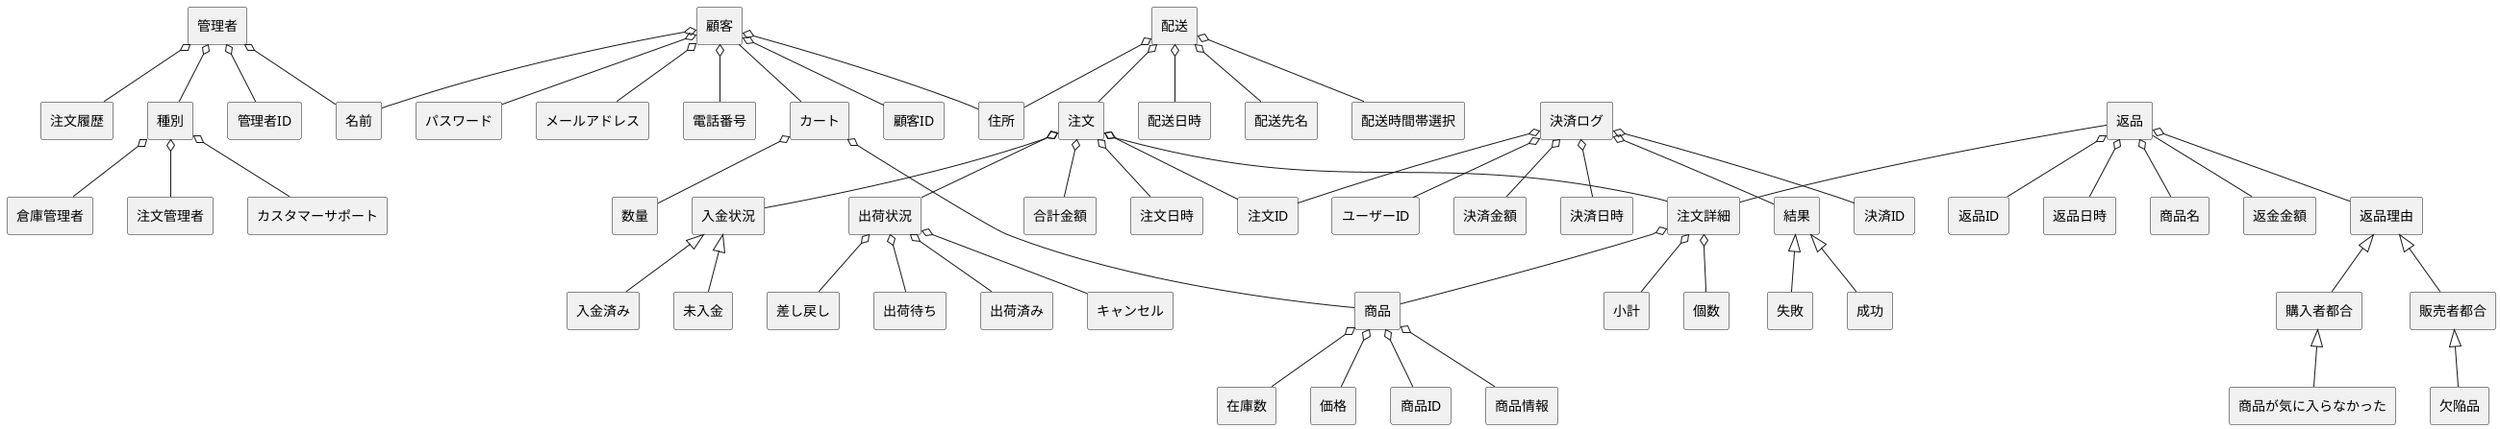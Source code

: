 @startuml bbショップドメインモデル図
skinparam componentStyle rectangle

[管理者] o-- [管理者ID]
[管理者] o-- [注文履歴]
[管理者] o-- [名前]
' [管理者] -- [返品]
[管理者] o-- [種別]
[種別] o-- [倉庫管理者]
[種別] o-- [注文管理者]
[種別] o-- [カスタマーサポート]
[顧客] o-- [顧客ID]
[顧客] o-- [パスワード]
[顧客] o-- [名前]
[顧客] o-- [住所]
[顧客] o-- [メールアドレス]
[顧客] o-- [電話番号]
[顧客] -- [カート]

' 注文
[注文] o-- [合計金額]
[注文] o-- [注文ID]
[注文] o-- [注文日時]
[注文] o-- [注文詳細]
[注文] o-- [出荷状況]
[注文] o-- [入金状況]

' 入金状況
[入金状況] <|-- [入金済み]
[入金状況] <|-- [未入金]


' 注文詳細
[注文詳細] o-- [商品]
[注文詳細] o-- [個数]
[注文詳細] o-- [小計]


' 配送
[配送] o-- [注文]
[配送] o-- [住所]
[配送] o-- [配送日時]
[配送] o-- [配送先名]
[配送] o-- [配送時間帯選択]

' カート
[カート] o-- [数量]
[カート] o-- [商品]

' 商品
[商品] o-- [商品ID]
[商品] o-- [商品情報]
[商品] o-- [在庫数]
[商品] o-- [価格]

' 返品
[返品] o-- [返品理由]
[返品] o-- [返品ID]
[返品] o-- [返品日時]
[返品] o-- [商品名]
' [返品] o-- [注文ID]注文詳細でいいのかも
[返品] -- [返金金額]
[返品] -- [注文詳細]

' 返品理由
[返品理由] <|-- [販売者都合]
[返品理由] <|-- [購入者都合]

' 販売者都合
[販売者都合] <|-- [欠陥品]

' 購入者都合
[購入者都合] <|-- [商品が気に入らなかった]

' 返金
' [返金] o-- [返金金額]

' 注文履歴
' [注文履歴] o-- [決済金額]
' [注文履歴] o-- [注文ID]
' [注文履歴] o-- [注文日時]
' 注文も出るにすでに含まれるかも


' 出荷状況確認
' [出荷状況] o-- [出荷準備中]
[出荷状況] o-- [出荷待ち]
[出荷状況] o-- [出荷済み]
[出荷状況] o-- [キャンセル]
[出荷状況] o-- [差し戻し]

' 決済ログ
[決済ログ] o-- [決済ID]
[決済ログ] o-- [注文ID]
[決済ログ] o-- [ユーザーID]
[決済ログ] o-- [決済金額]
[決済ログ] o-- [決済日時]
[決済ログ] o-- [結果]
[結果] <|-- [成功] 
[結果] <|-- [失敗]







@enduml